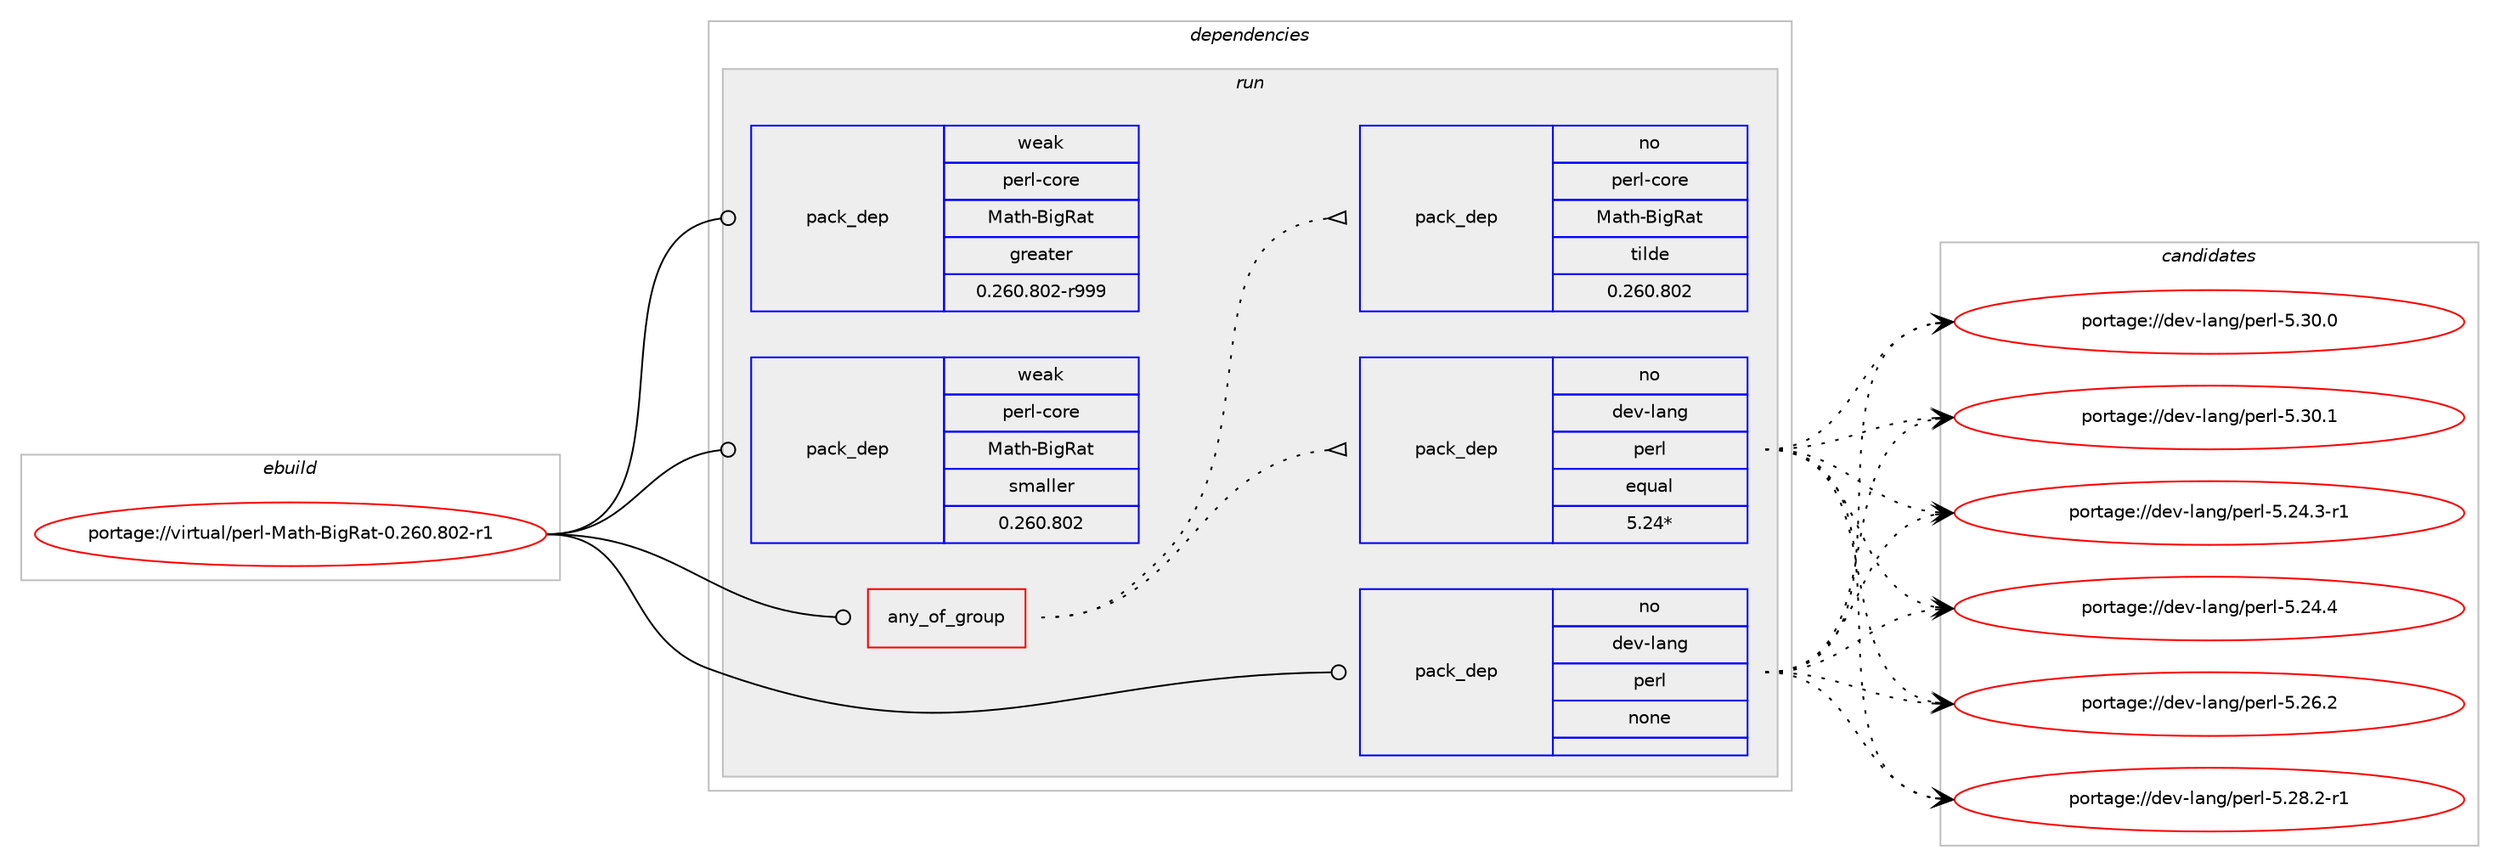 digraph prolog {

# *************
# Graph options
# *************

newrank=true;
concentrate=true;
compound=true;
graph [rankdir=LR,fontname=Helvetica,fontsize=10,ranksep=1.5];#, ranksep=2.5, nodesep=0.2];
edge  [arrowhead=vee];
node  [fontname=Helvetica,fontsize=10];

# **********
# The ebuild
# **********

subgraph cluster_leftcol {
color=gray;
rank=same;
label=<<i>ebuild</i>>;
id [label="portage://virtual/perl-Math-BigRat-0.260.802-r1", color=red, width=4, href="../virtual/perl-Math-BigRat-0.260.802-r1.svg"];
}

# ****************
# The dependencies
# ****************

subgraph cluster_midcol {
color=gray;
label=<<i>dependencies</i>>;
subgraph cluster_compile {
fillcolor="#eeeeee";
style=filled;
label=<<i>compile</i>>;
}
subgraph cluster_compileandrun {
fillcolor="#eeeeee";
style=filled;
label=<<i>compile and run</i>>;
}
subgraph cluster_run {
fillcolor="#eeeeee";
style=filled;
label=<<i>run</i>>;
subgraph any7294 {
dependency435044 [label=<<TABLE BORDER="0" CELLBORDER="1" CELLSPACING="0" CELLPADDING="4"><TR><TD CELLPADDING="10">any_of_group</TD></TR></TABLE>>, shape=none, color=red];subgraph pack322487 {
dependency435045 [label=<<TABLE BORDER="0" CELLBORDER="1" CELLSPACING="0" CELLPADDING="4" WIDTH="220"><TR><TD ROWSPAN="6" CELLPADDING="30">pack_dep</TD></TR><TR><TD WIDTH="110">no</TD></TR><TR><TD>dev-lang</TD></TR><TR><TD>perl</TD></TR><TR><TD>equal</TD></TR><TR><TD>5.24*</TD></TR></TABLE>>, shape=none, color=blue];
}
dependency435044:e -> dependency435045:w [weight=20,style="dotted",arrowhead="oinv"];
subgraph pack322488 {
dependency435046 [label=<<TABLE BORDER="0" CELLBORDER="1" CELLSPACING="0" CELLPADDING="4" WIDTH="220"><TR><TD ROWSPAN="6" CELLPADDING="30">pack_dep</TD></TR><TR><TD WIDTH="110">no</TD></TR><TR><TD>perl-core</TD></TR><TR><TD>Math-BigRat</TD></TR><TR><TD>tilde</TD></TR><TR><TD>0.260.802</TD></TR></TABLE>>, shape=none, color=blue];
}
dependency435044:e -> dependency435046:w [weight=20,style="dotted",arrowhead="oinv"];
}
id:e -> dependency435044:w [weight=20,style="solid",arrowhead="odot"];
subgraph pack322489 {
dependency435047 [label=<<TABLE BORDER="0" CELLBORDER="1" CELLSPACING="0" CELLPADDING="4" WIDTH="220"><TR><TD ROWSPAN="6" CELLPADDING="30">pack_dep</TD></TR><TR><TD WIDTH="110">no</TD></TR><TR><TD>dev-lang</TD></TR><TR><TD>perl</TD></TR><TR><TD>none</TD></TR><TR><TD></TD></TR></TABLE>>, shape=none, color=blue];
}
id:e -> dependency435047:w [weight=20,style="solid",arrowhead="odot"];
subgraph pack322490 {
dependency435048 [label=<<TABLE BORDER="0" CELLBORDER="1" CELLSPACING="0" CELLPADDING="4" WIDTH="220"><TR><TD ROWSPAN="6" CELLPADDING="30">pack_dep</TD></TR><TR><TD WIDTH="110">weak</TD></TR><TR><TD>perl-core</TD></TR><TR><TD>Math-BigRat</TD></TR><TR><TD>greater</TD></TR><TR><TD>0.260.802-r999</TD></TR></TABLE>>, shape=none, color=blue];
}
id:e -> dependency435048:w [weight=20,style="solid",arrowhead="odot"];
subgraph pack322491 {
dependency435049 [label=<<TABLE BORDER="0" CELLBORDER="1" CELLSPACING="0" CELLPADDING="4" WIDTH="220"><TR><TD ROWSPAN="6" CELLPADDING="30">pack_dep</TD></TR><TR><TD WIDTH="110">weak</TD></TR><TR><TD>perl-core</TD></TR><TR><TD>Math-BigRat</TD></TR><TR><TD>smaller</TD></TR><TR><TD>0.260.802</TD></TR></TABLE>>, shape=none, color=blue];
}
id:e -> dependency435049:w [weight=20,style="solid",arrowhead="odot"];
}
}

# **************
# The candidates
# **************

subgraph cluster_choices {
rank=same;
color=gray;
label=<<i>candidates</i>>;

subgraph choice322487 {
color=black;
nodesep=1;
choiceportage100101118451089711010347112101114108455346505246514511449 [label="portage://dev-lang/perl-5.24.3-r1", color=red, width=4,href="../dev-lang/perl-5.24.3-r1.svg"];
choiceportage10010111845108971101034711210111410845534650524652 [label="portage://dev-lang/perl-5.24.4", color=red, width=4,href="../dev-lang/perl-5.24.4.svg"];
choiceportage10010111845108971101034711210111410845534650544650 [label="portage://dev-lang/perl-5.26.2", color=red, width=4,href="../dev-lang/perl-5.26.2.svg"];
choiceportage100101118451089711010347112101114108455346505646504511449 [label="portage://dev-lang/perl-5.28.2-r1", color=red, width=4,href="../dev-lang/perl-5.28.2-r1.svg"];
choiceportage10010111845108971101034711210111410845534651484648 [label="portage://dev-lang/perl-5.30.0", color=red, width=4,href="../dev-lang/perl-5.30.0.svg"];
choiceportage10010111845108971101034711210111410845534651484649 [label="portage://dev-lang/perl-5.30.1", color=red, width=4,href="../dev-lang/perl-5.30.1.svg"];
dependency435045:e -> choiceportage100101118451089711010347112101114108455346505246514511449:w [style=dotted,weight="100"];
dependency435045:e -> choiceportage10010111845108971101034711210111410845534650524652:w [style=dotted,weight="100"];
dependency435045:e -> choiceportage10010111845108971101034711210111410845534650544650:w [style=dotted,weight="100"];
dependency435045:e -> choiceportage100101118451089711010347112101114108455346505646504511449:w [style=dotted,weight="100"];
dependency435045:e -> choiceportage10010111845108971101034711210111410845534651484648:w [style=dotted,weight="100"];
dependency435045:e -> choiceportage10010111845108971101034711210111410845534651484649:w [style=dotted,weight="100"];
}
subgraph choice322488 {
color=black;
nodesep=1;
}
subgraph choice322489 {
color=black;
nodesep=1;
choiceportage100101118451089711010347112101114108455346505246514511449 [label="portage://dev-lang/perl-5.24.3-r1", color=red, width=4,href="../dev-lang/perl-5.24.3-r1.svg"];
choiceportage10010111845108971101034711210111410845534650524652 [label="portage://dev-lang/perl-5.24.4", color=red, width=4,href="../dev-lang/perl-5.24.4.svg"];
choiceportage10010111845108971101034711210111410845534650544650 [label="portage://dev-lang/perl-5.26.2", color=red, width=4,href="../dev-lang/perl-5.26.2.svg"];
choiceportage100101118451089711010347112101114108455346505646504511449 [label="portage://dev-lang/perl-5.28.2-r1", color=red, width=4,href="../dev-lang/perl-5.28.2-r1.svg"];
choiceportage10010111845108971101034711210111410845534651484648 [label="portage://dev-lang/perl-5.30.0", color=red, width=4,href="../dev-lang/perl-5.30.0.svg"];
choiceportage10010111845108971101034711210111410845534651484649 [label="portage://dev-lang/perl-5.30.1", color=red, width=4,href="../dev-lang/perl-5.30.1.svg"];
dependency435047:e -> choiceportage100101118451089711010347112101114108455346505246514511449:w [style=dotted,weight="100"];
dependency435047:e -> choiceportage10010111845108971101034711210111410845534650524652:w [style=dotted,weight="100"];
dependency435047:e -> choiceportage10010111845108971101034711210111410845534650544650:w [style=dotted,weight="100"];
dependency435047:e -> choiceportage100101118451089711010347112101114108455346505646504511449:w [style=dotted,weight="100"];
dependency435047:e -> choiceportage10010111845108971101034711210111410845534651484648:w [style=dotted,weight="100"];
dependency435047:e -> choiceportage10010111845108971101034711210111410845534651484649:w [style=dotted,weight="100"];
}
subgraph choice322490 {
color=black;
nodesep=1;
}
subgraph choice322491 {
color=black;
nodesep=1;
}
}

}
